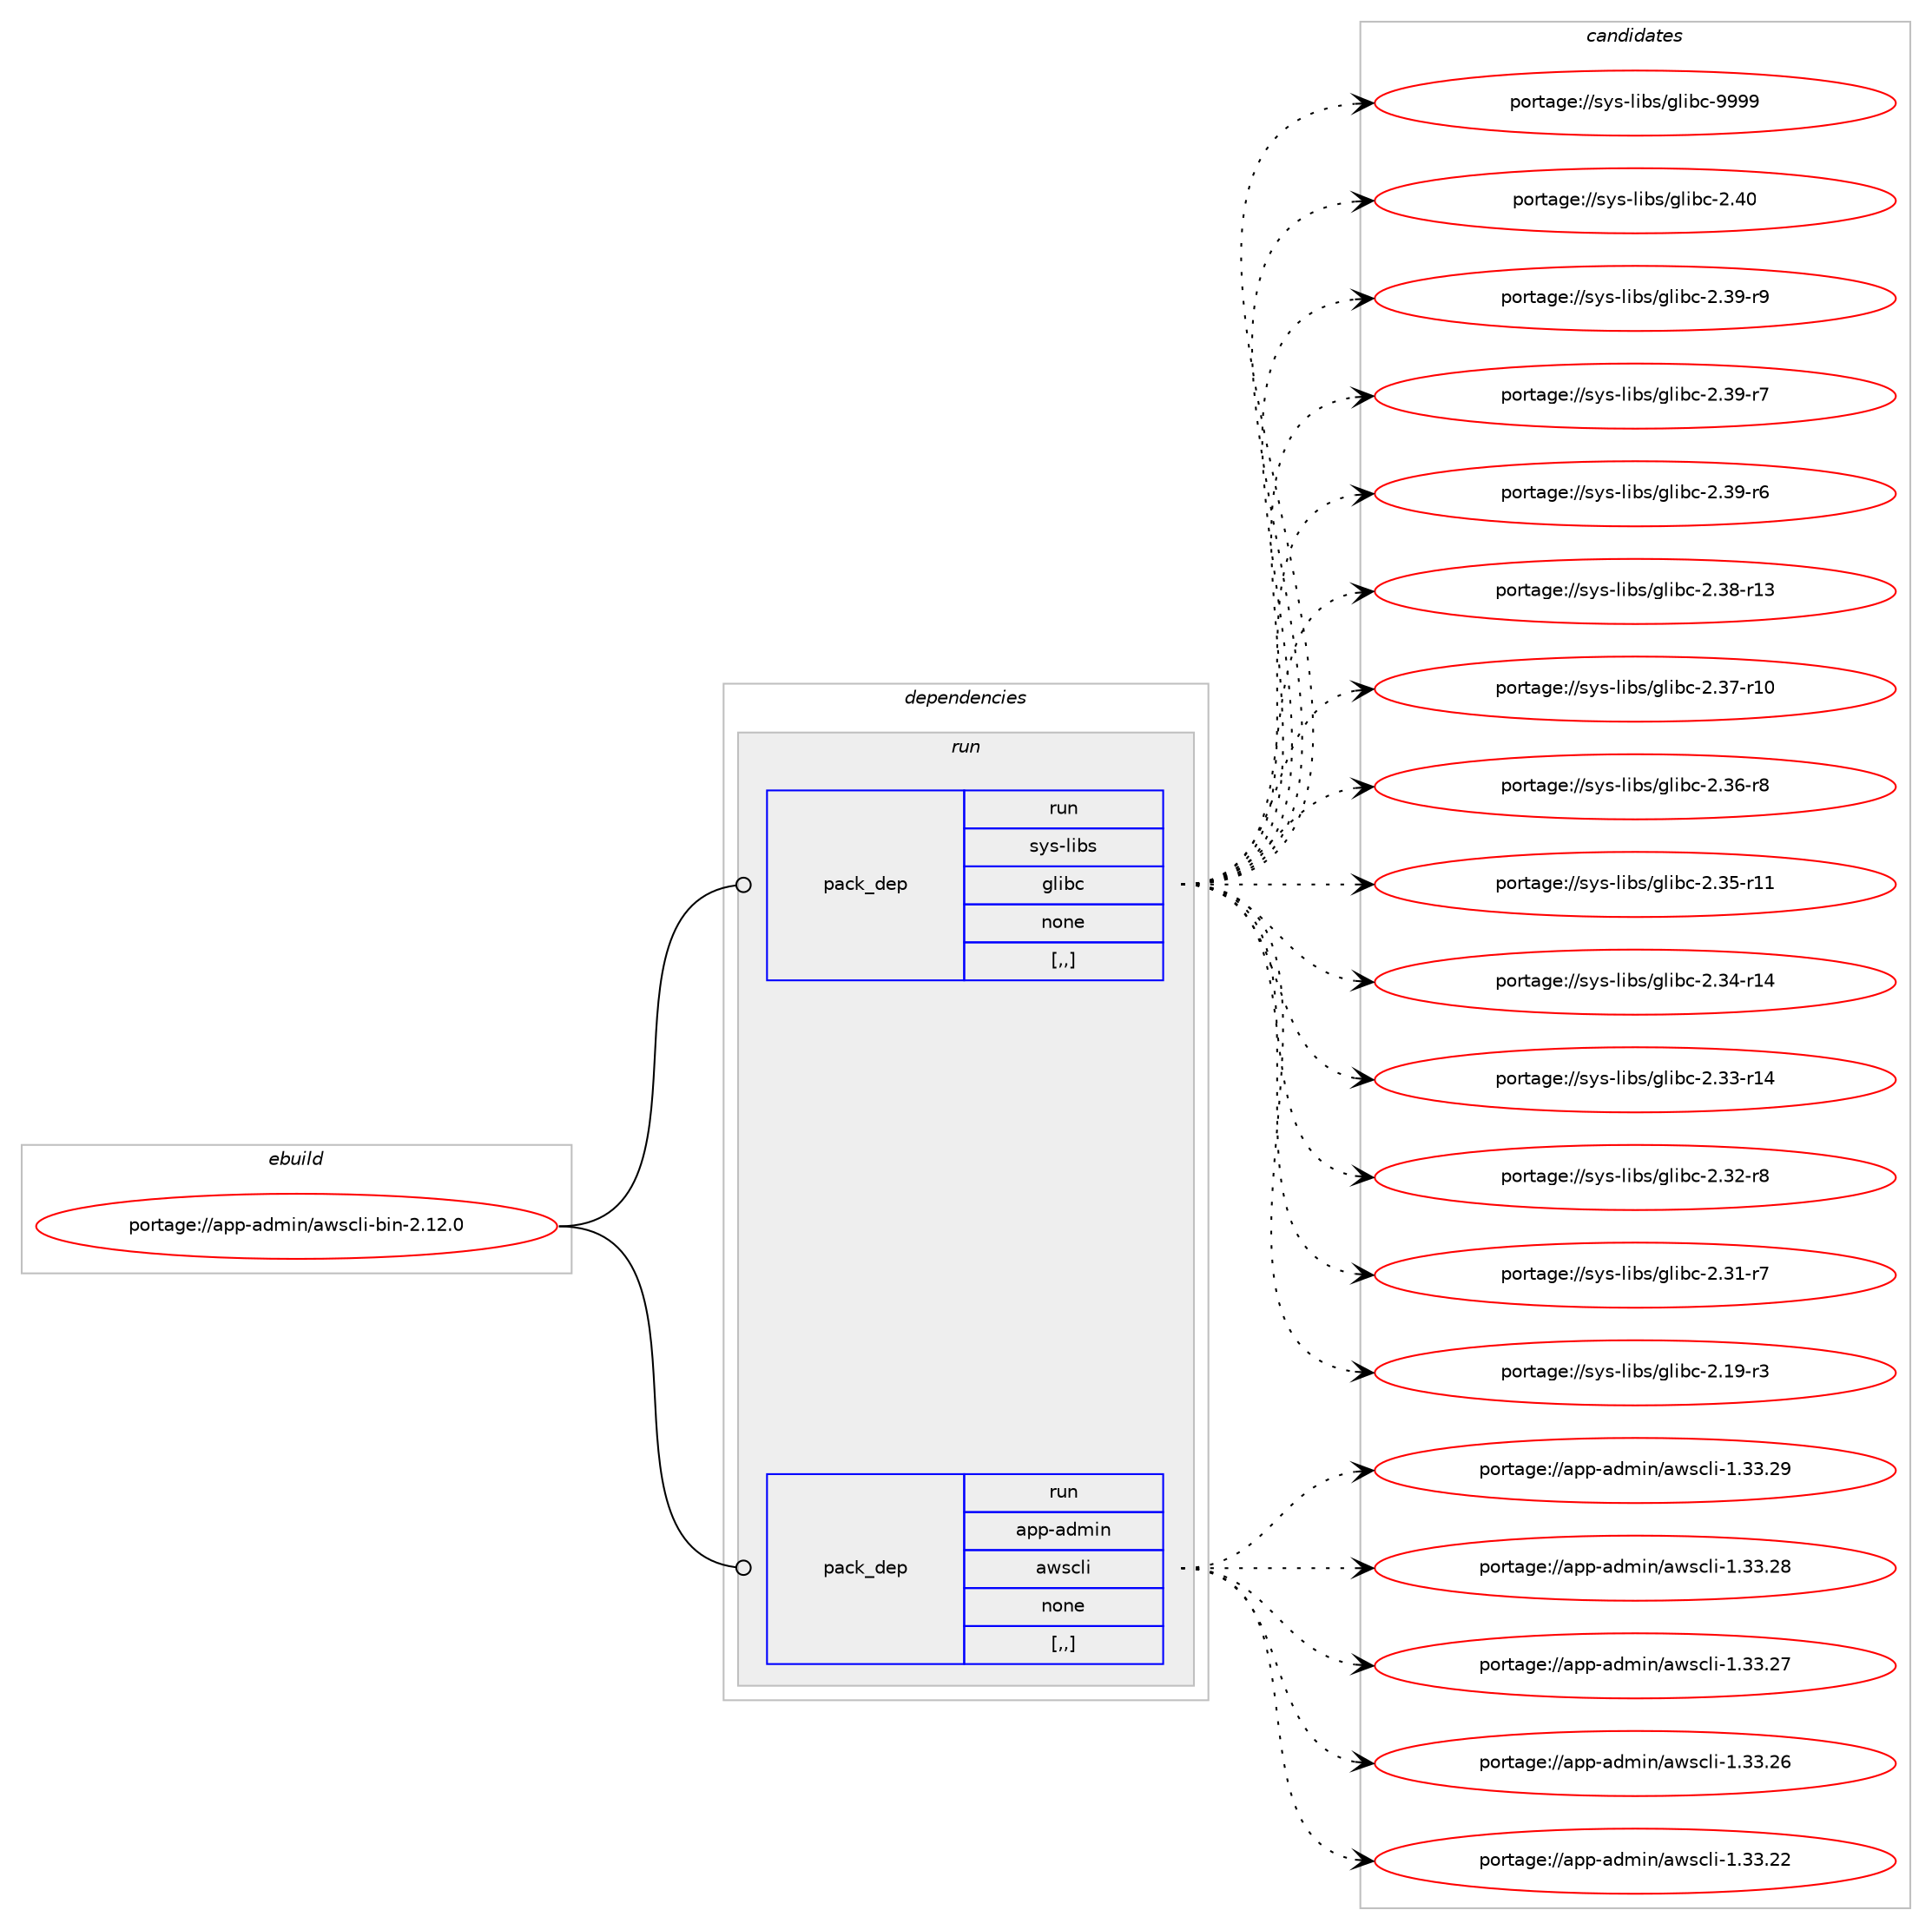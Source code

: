 digraph prolog {

# *************
# Graph options
# *************

newrank=true;
concentrate=true;
compound=true;
graph [rankdir=LR,fontname=Helvetica,fontsize=10,ranksep=1.5];#, ranksep=2.5, nodesep=0.2];
edge  [arrowhead=vee];
node  [fontname=Helvetica,fontsize=10];

# **********
# The ebuild
# **********

subgraph cluster_leftcol {
color=gray;
label=<<i>ebuild</i>>;
id [label="portage://app-admin/awscli-bin-2.12.0", color=red, width=4, href="../app-admin/awscli-bin-2.12.0.svg"];
}

# ****************
# The dependencies
# ****************

subgraph cluster_midcol {
color=gray;
label=<<i>dependencies</i>>;
subgraph cluster_compile {
fillcolor="#eeeeee";
style=filled;
label=<<i>compile</i>>;
}
subgraph cluster_compileandrun {
fillcolor="#eeeeee";
style=filled;
label=<<i>compile and run</i>>;
}
subgraph cluster_run {
fillcolor="#eeeeee";
style=filled;
label=<<i>run</i>>;
subgraph pack1348 {
dependency1649 [label=<<TABLE BORDER="0" CELLBORDER="1" CELLSPACING="0" CELLPADDING="4" WIDTH="220"><TR><TD ROWSPAN="6" CELLPADDING="30">pack_dep</TD></TR><TR><TD WIDTH="110">run</TD></TR><TR><TD>sys-libs</TD></TR><TR><TD>glibc</TD></TR><TR><TD>none</TD></TR><TR><TD>[,,]</TD></TR></TABLE>>, shape=none, color=blue];
}
id:e -> dependency1649:w [weight=20,style="solid",arrowhead="odot"];
subgraph pack1349 {
dependency1650 [label=<<TABLE BORDER="0" CELLBORDER="1" CELLSPACING="0" CELLPADDING="4" WIDTH="220"><TR><TD ROWSPAN="6" CELLPADDING="30">pack_dep</TD></TR><TR><TD WIDTH="110">run</TD></TR><TR><TD>app-admin</TD></TR><TR><TD>awscli</TD></TR><TR><TD>none</TD></TR><TR><TD>[,,]</TD></TR></TABLE>>, shape=none, color=blue];
}
id:e -> dependency1650:w [weight=20,style="solid",arrowhead="odot"];
}
}

# **************
# The candidates
# **************

subgraph cluster_choices {
rank=same;
color=gray;
label=<<i>candidates</i>>;

subgraph choice1348 {
color=black;
nodesep=1;
choice11512111545108105981154710310810598994557575757 [label="portage://sys-libs/glibc-9999", color=red, width=4,href="../sys-libs/glibc-9999.svg"];
choice11512111545108105981154710310810598994550465248 [label="portage://sys-libs/glibc-2.40", color=red, width=4,href="../sys-libs/glibc-2.40.svg"];
choice115121115451081059811547103108105989945504651574511457 [label="portage://sys-libs/glibc-2.39-r9", color=red, width=4,href="../sys-libs/glibc-2.39-r9.svg"];
choice115121115451081059811547103108105989945504651574511455 [label="portage://sys-libs/glibc-2.39-r7", color=red, width=4,href="../sys-libs/glibc-2.39-r7.svg"];
choice115121115451081059811547103108105989945504651574511454 [label="portage://sys-libs/glibc-2.39-r6", color=red, width=4,href="../sys-libs/glibc-2.39-r6.svg"];
choice11512111545108105981154710310810598994550465156451144951 [label="portage://sys-libs/glibc-2.38-r13", color=red, width=4,href="../sys-libs/glibc-2.38-r13.svg"];
choice11512111545108105981154710310810598994550465155451144948 [label="portage://sys-libs/glibc-2.37-r10", color=red, width=4,href="../sys-libs/glibc-2.37-r10.svg"];
choice115121115451081059811547103108105989945504651544511456 [label="portage://sys-libs/glibc-2.36-r8", color=red, width=4,href="../sys-libs/glibc-2.36-r8.svg"];
choice11512111545108105981154710310810598994550465153451144949 [label="portage://sys-libs/glibc-2.35-r11", color=red, width=4,href="../sys-libs/glibc-2.35-r11.svg"];
choice11512111545108105981154710310810598994550465152451144952 [label="portage://sys-libs/glibc-2.34-r14", color=red, width=4,href="../sys-libs/glibc-2.34-r14.svg"];
choice11512111545108105981154710310810598994550465151451144952 [label="portage://sys-libs/glibc-2.33-r14", color=red, width=4,href="../sys-libs/glibc-2.33-r14.svg"];
choice115121115451081059811547103108105989945504651504511456 [label="portage://sys-libs/glibc-2.32-r8", color=red, width=4,href="../sys-libs/glibc-2.32-r8.svg"];
choice115121115451081059811547103108105989945504651494511455 [label="portage://sys-libs/glibc-2.31-r7", color=red, width=4,href="../sys-libs/glibc-2.31-r7.svg"];
choice115121115451081059811547103108105989945504649574511451 [label="portage://sys-libs/glibc-2.19-r3", color=red, width=4,href="../sys-libs/glibc-2.19-r3.svg"];
dependency1649:e -> choice11512111545108105981154710310810598994557575757:w [style=dotted,weight="100"];
dependency1649:e -> choice11512111545108105981154710310810598994550465248:w [style=dotted,weight="100"];
dependency1649:e -> choice115121115451081059811547103108105989945504651574511457:w [style=dotted,weight="100"];
dependency1649:e -> choice115121115451081059811547103108105989945504651574511455:w [style=dotted,weight="100"];
dependency1649:e -> choice115121115451081059811547103108105989945504651574511454:w [style=dotted,weight="100"];
dependency1649:e -> choice11512111545108105981154710310810598994550465156451144951:w [style=dotted,weight="100"];
dependency1649:e -> choice11512111545108105981154710310810598994550465155451144948:w [style=dotted,weight="100"];
dependency1649:e -> choice115121115451081059811547103108105989945504651544511456:w [style=dotted,weight="100"];
dependency1649:e -> choice11512111545108105981154710310810598994550465153451144949:w [style=dotted,weight="100"];
dependency1649:e -> choice11512111545108105981154710310810598994550465152451144952:w [style=dotted,weight="100"];
dependency1649:e -> choice11512111545108105981154710310810598994550465151451144952:w [style=dotted,weight="100"];
dependency1649:e -> choice115121115451081059811547103108105989945504651504511456:w [style=dotted,weight="100"];
dependency1649:e -> choice115121115451081059811547103108105989945504651494511455:w [style=dotted,weight="100"];
dependency1649:e -> choice115121115451081059811547103108105989945504649574511451:w [style=dotted,weight="100"];
}
subgraph choice1349 {
color=black;
nodesep=1;
choice9711211245971001091051104797119115991081054549465151465057 [label="portage://app-admin/awscli-1.33.29", color=red, width=4,href="../app-admin/awscli-1.33.29.svg"];
choice9711211245971001091051104797119115991081054549465151465056 [label="portage://app-admin/awscli-1.33.28", color=red, width=4,href="../app-admin/awscli-1.33.28.svg"];
choice9711211245971001091051104797119115991081054549465151465055 [label="portage://app-admin/awscli-1.33.27", color=red, width=4,href="../app-admin/awscli-1.33.27.svg"];
choice9711211245971001091051104797119115991081054549465151465054 [label="portage://app-admin/awscli-1.33.26", color=red, width=4,href="../app-admin/awscli-1.33.26.svg"];
choice9711211245971001091051104797119115991081054549465151465050 [label="portage://app-admin/awscli-1.33.22", color=red, width=4,href="../app-admin/awscli-1.33.22.svg"];
dependency1650:e -> choice9711211245971001091051104797119115991081054549465151465057:w [style=dotted,weight="100"];
dependency1650:e -> choice9711211245971001091051104797119115991081054549465151465056:w [style=dotted,weight="100"];
dependency1650:e -> choice9711211245971001091051104797119115991081054549465151465055:w [style=dotted,weight="100"];
dependency1650:e -> choice9711211245971001091051104797119115991081054549465151465054:w [style=dotted,weight="100"];
dependency1650:e -> choice9711211245971001091051104797119115991081054549465151465050:w [style=dotted,weight="100"];
}
}

}
